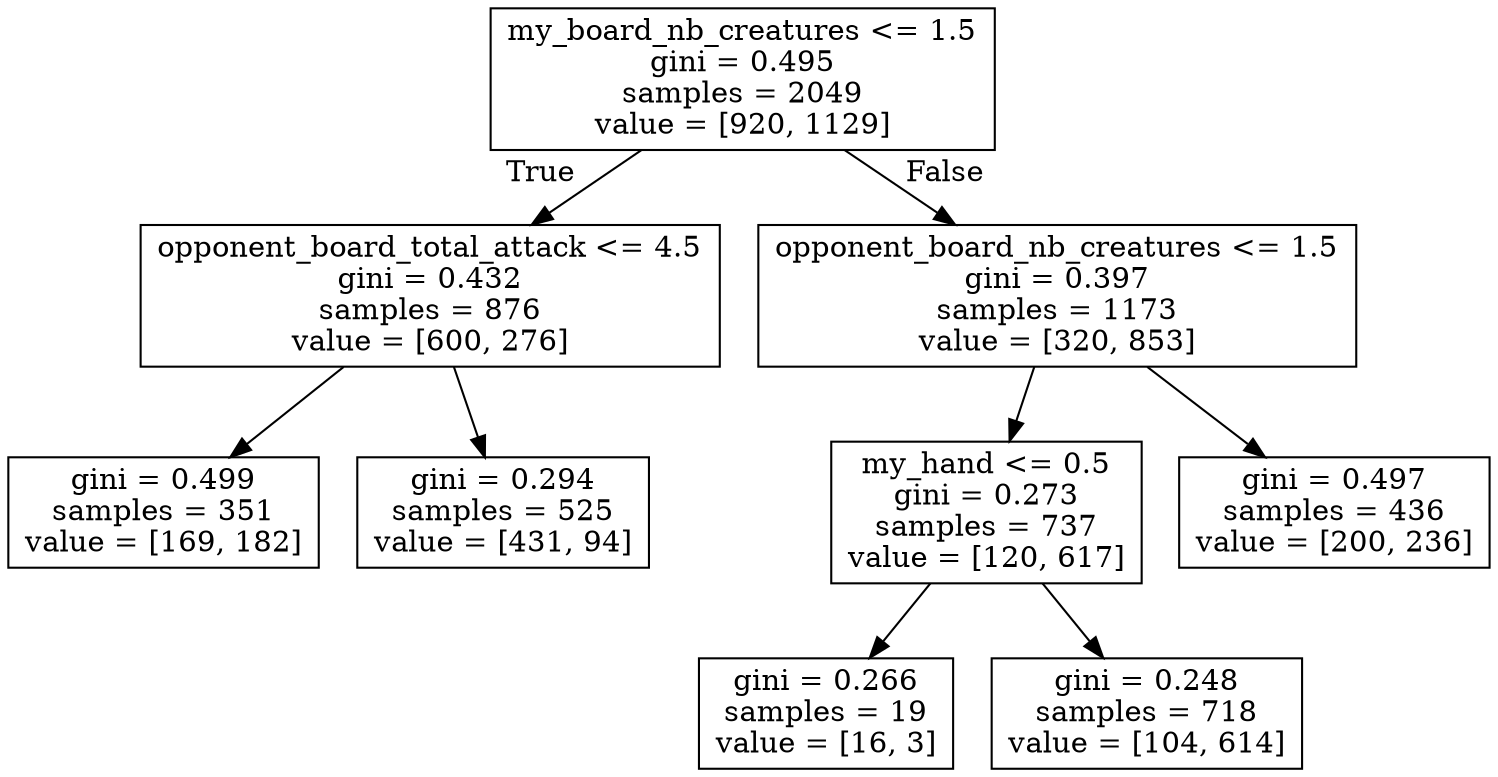 digraph Tree {
node [shape=box] ;
0 [label="my_board_nb_creatures <= 1.5\ngini = 0.495\nsamples = 2049\nvalue = [920, 1129]"] ;
1 [label="opponent_board_total_attack <= 4.5\ngini = 0.432\nsamples = 876\nvalue = [600, 276]"] ;
0 -> 1 [labeldistance=2.5, labelangle=45, headlabel="True"] ;
3 [label="gini = 0.499\nsamples = 351\nvalue = [169, 182]"] ;
1 -> 3 ;
4 [label="gini = 0.294\nsamples = 525\nvalue = [431, 94]"] ;
1 -> 4 ;
2 [label="opponent_board_nb_creatures <= 1.5\ngini = 0.397\nsamples = 1173\nvalue = [320, 853]"] ;
0 -> 2 [labeldistance=2.5, labelangle=-45, headlabel="False"] ;
5 [label="my_hand <= 0.5\ngini = 0.273\nsamples = 737\nvalue = [120, 617]"] ;
2 -> 5 ;
7 [label="gini = 0.266\nsamples = 19\nvalue = [16, 3]"] ;
5 -> 7 ;
8 [label="gini = 0.248\nsamples = 718\nvalue = [104, 614]"] ;
5 -> 8 ;
6 [label="gini = 0.497\nsamples = 436\nvalue = [200, 236]"] ;
2 -> 6 ;
}